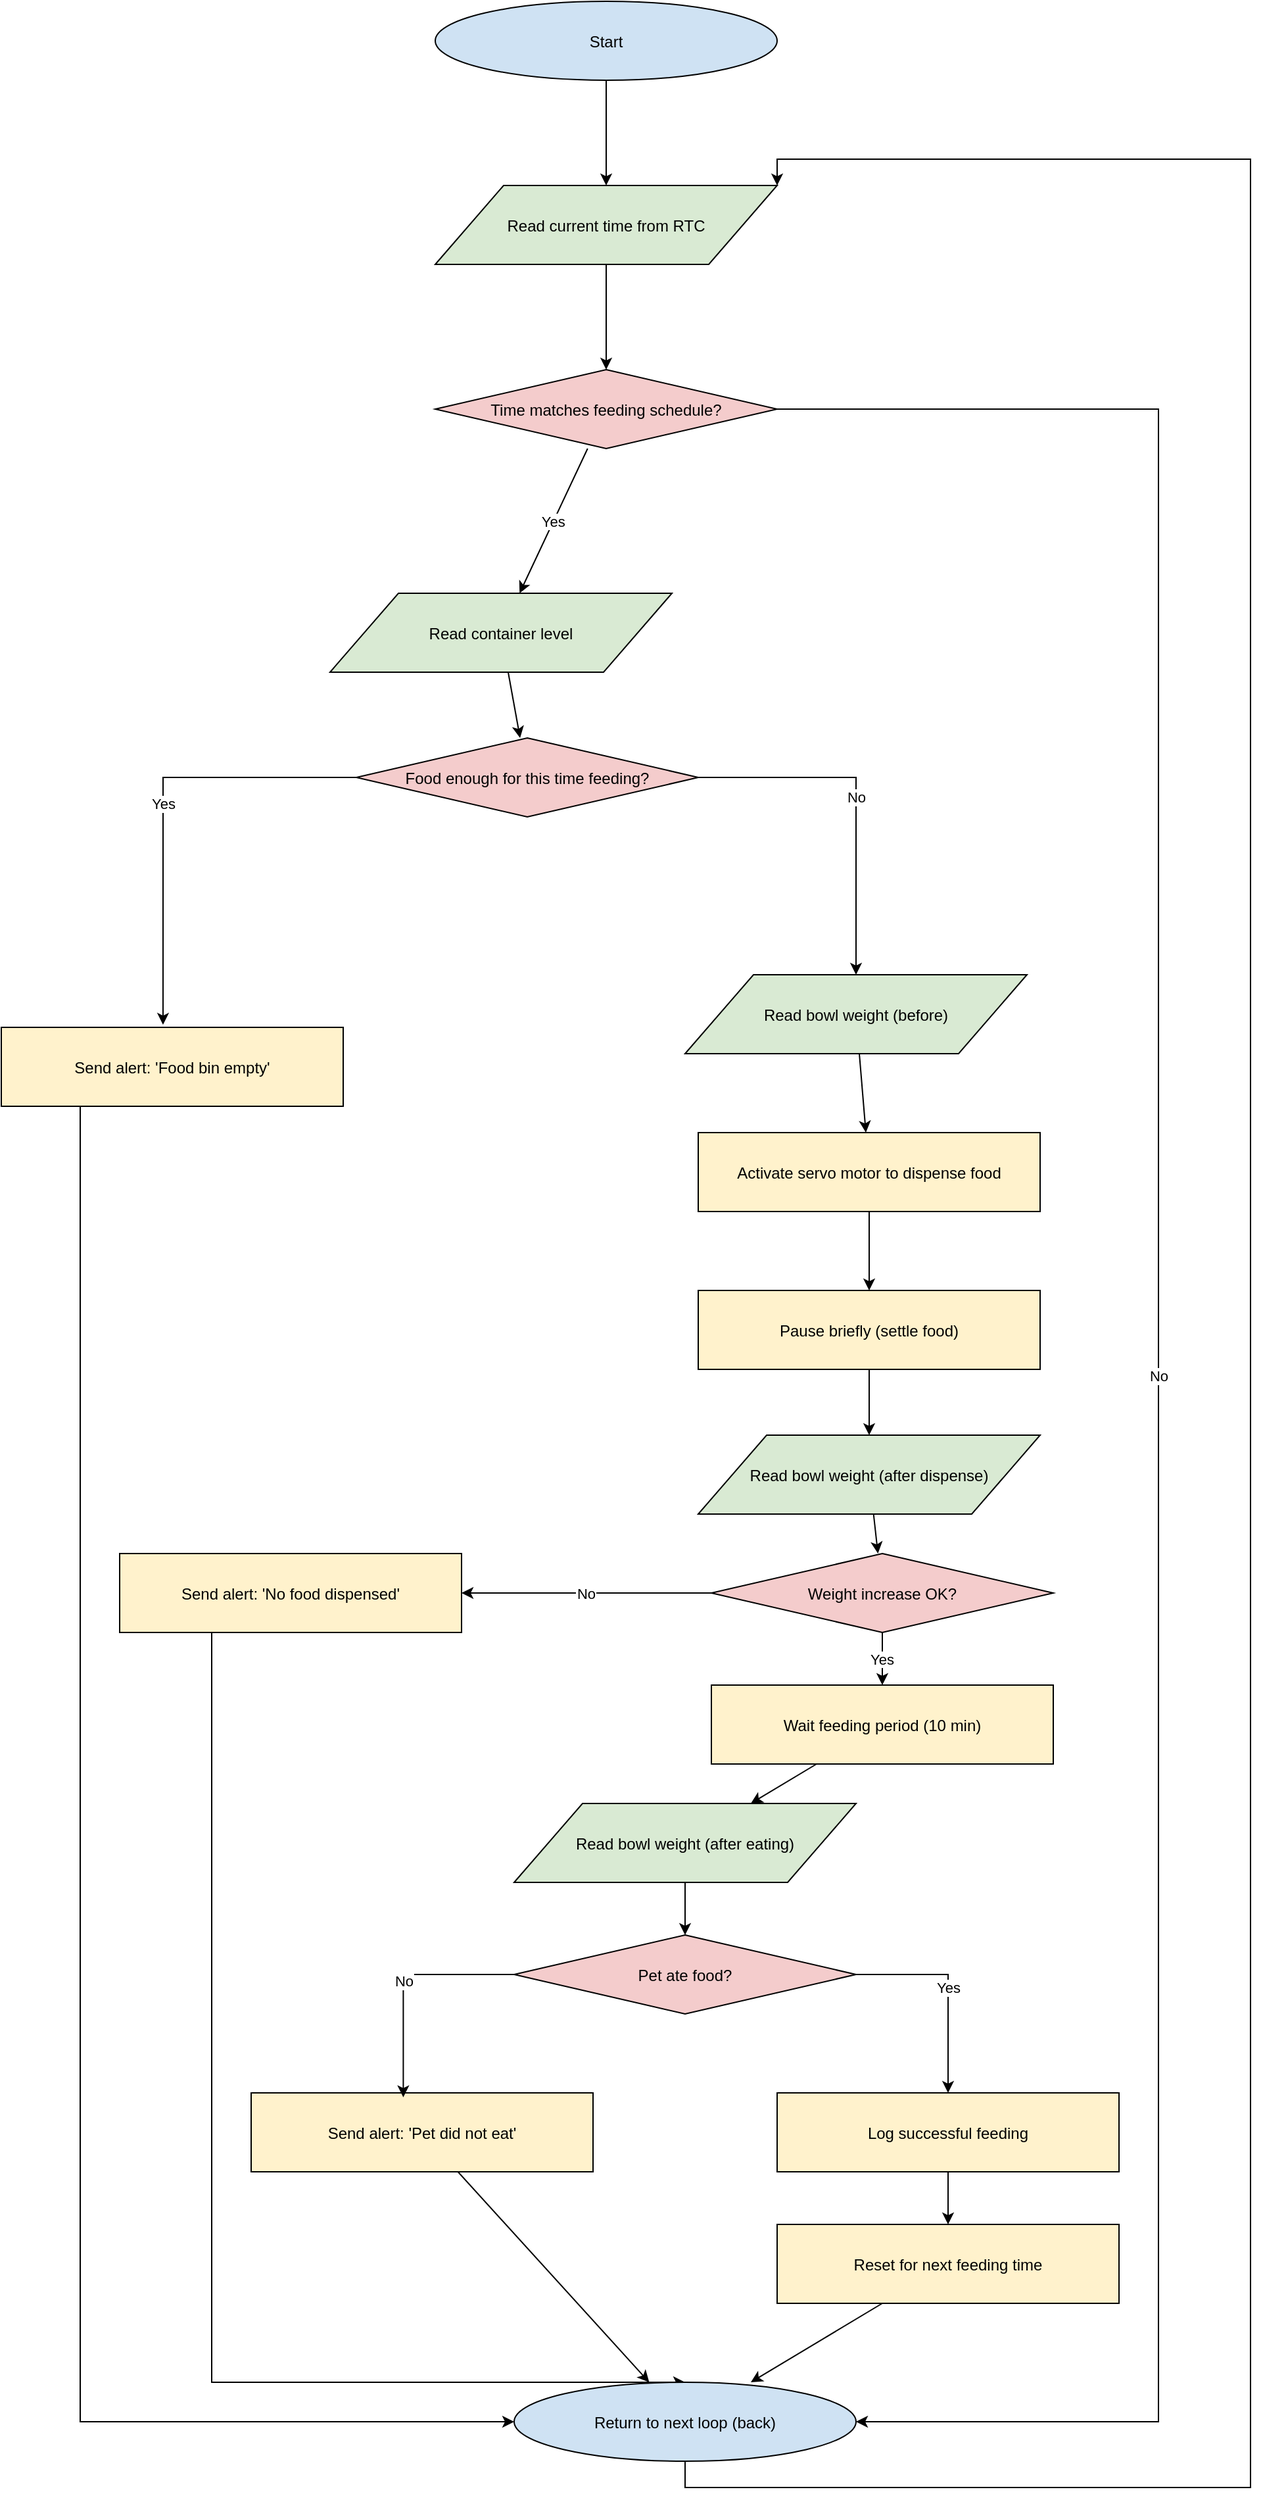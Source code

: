 <mxfile version="28.0.9">
  <diagram id="KmFbVbKfDujM0yNGSjCX" name="Page-3">
    <mxGraphModel dx="1773" dy="2223" grid="1" gridSize="10" guides="1" tooltips="1" connect="1" arrows="1" fold="1" page="1" pageScale="1" pageWidth="827" pageHeight="1169" math="0" shadow="0">
      <root>
        <mxCell id="0" />
        <mxCell id="1" parent="0" />
        <mxCell id="TKf0IS6KrfO6O8k2DfY7-39" value="Start" style="shape=ellipse;fillColor=#CFE2F3;strokeColor=#000000;" vertex="1" parent="1">
          <mxGeometry x="140" y="60" width="260" height="60" as="geometry" />
        </mxCell>
        <mxCell id="TKf0IS6KrfO6O8k2DfY7-40" value="Read current time from RTC" style="shape=parallelogram;fillColor=#D9EAD3;strokeColor=#000000;" vertex="1" parent="1">
          <mxGeometry x="140" y="200" width="260" height="60" as="geometry" />
        </mxCell>
        <mxCell id="TKf0IS6KrfO6O8k2DfY7-83" value="No" style="edgeStyle=orthogonalEdgeStyle;rounded=0;orthogonalLoop=1;jettySize=auto;html=1;exitX=1;exitY=0.5;exitDx=0;exitDy=0;entryX=1;entryY=0.5;entryDx=0;entryDy=0;" edge="1" parent="1" source="TKf0IS6KrfO6O8k2DfY7-41" target="TKf0IS6KrfO6O8k2DfY7-57">
          <mxGeometry relative="1" as="geometry">
            <Array as="points">
              <mxPoint x="690" y="370" />
              <mxPoint x="690" y="1900" />
            </Array>
          </mxGeometry>
        </mxCell>
        <mxCell id="TKf0IS6KrfO6O8k2DfY7-41" value="Time matches feeding schedule?" style="shape=rhombus;fillColor=#F4CCCC;strokeColor=#000000;" vertex="1" parent="1">
          <mxGeometry x="140" y="340" width="260" height="60" as="geometry" />
        </mxCell>
        <mxCell id="TKf0IS6KrfO6O8k2DfY7-42" value="Read container level" style="shape=parallelogram;fillColor=#D9EAD3;strokeColor=#000000;" vertex="1" parent="1">
          <mxGeometry x="60" y="510" width="260" height="60" as="geometry" />
        </mxCell>
        <mxCell id="TKf0IS6KrfO6O8k2DfY7-86" value="No" style="edgeStyle=orthogonalEdgeStyle;rounded=0;orthogonalLoop=1;jettySize=auto;html=1;exitX=1;exitY=0.5;exitDx=0;exitDy=0;entryX=0.5;entryY=0;entryDx=0;entryDy=0;" edge="1" parent="1" source="TKf0IS6KrfO6O8k2DfY7-43" target="TKf0IS6KrfO6O8k2DfY7-45">
          <mxGeometry relative="1" as="geometry" />
        </mxCell>
        <mxCell id="TKf0IS6KrfO6O8k2DfY7-43" value="Food enough for this time feeding?" style="shape=rhombus;fillColor=#F4CCCC;strokeColor=#000000;" vertex="1" parent="1">
          <mxGeometry x="80" y="620" width="260" height="60" as="geometry" />
        </mxCell>
        <mxCell id="TKf0IS6KrfO6O8k2DfY7-87" style="edgeStyle=orthogonalEdgeStyle;rounded=0;orthogonalLoop=1;jettySize=auto;html=1;exitX=0.5;exitY=1;exitDx=0;exitDy=0;entryX=0;entryY=0.5;entryDx=0;entryDy=0;" edge="1" parent="1" source="TKf0IS6KrfO6O8k2DfY7-44" target="TKf0IS6KrfO6O8k2DfY7-57">
          <mxGeometry relative="1" as="geometry">
            <Array as="points">
              <mxPoint x="-130" y="900" />
              <mxPoint x="-130" y="1900" />
            </Array>
          </mxGeometry>
        </mxCell>
        <mxCell id="TKf0IS6KrfO6O8k2DfY7-44" value="Send alert: &#39;Food bin empty&#39;" style="shape=rectangle;fillColor=#FFF2CC;strokeColor=#000000;" vertex="1" parent="1">
          <mxGeometry x="-190" y="840" width="260" height="60" as="geometry" />
        </mxCell>
        <mxCell id="TKf0IS6KrfO6O8k2DfY7-45" value="Read bowl weight (before)" style="shape=parallelogram;fillColor=#D9EAD3;strokeColor=#000000;" vertex="1" parent="1">
          <mxGeometry x="330" y="800" width="260" height="60" as="geometry" />
        </mxCell>
        <mxCell id="TKf0IS6KrfO6O8k2DfY7-46" value="Activate servo motor to dispense food" style="shape=rectangle;fillColor=#FFF2CC;strokeColor=#000000;" vertex="1" parent="1">
          <mxGeometry x="340" y="920" width="260" height="60" as="geometry" />
        </mxCell>
        <mxCell id="TKf0IS6KrfO6O8k2DfY7-47" value="Pause briefly (settle food)" style="shape=rectangle;fillColor=#FFF2CC;strokeColor=#000000;" vertex="1" parent="1">
          <mxGeometry x="340" y="1040" width="260" height="60" as="geometry" />
        </mxCell>
        <mxCell id="TKf0IS6KrfO6O8k2DfY7-48" value="Read bowl weight (after dispense)" style="shape=parallelogram;fillColor=#D9EAD3;strokeColor=#000000;" vertex="1" parent="1">
          <mxGeometry x="340" y="1150" width="260" height="60" as="geometry" />
        </mxCell>
        <mxCell id="TKf0IS6KrfO6O8k2DfY7-49" value="Weight increase OK?" style="shape=rhombus;fillColor=#F4CCCC;strokeColor=#000000;" vertex="1" parent="1">
          <mxGeometry x="350" y="1240" width="260" height="60" as="geometry" />
        </mxCell>
        <mxCell id="TKf0IS6KrfO6O8k2DfY7-88" style="edgeStyle=orthogonalEdgeStyle;rounded=0;orthogonalLoop=1;jettySize=auto;html=1;exitX=0.5;exitY=1;exitDx=0;exitDy=0;entryX=0.5;entryY=0;entryDx=0;entryDy=0;" edge="1" parent="1" source="TKf0IS6KrfO6O8k2DfY7-50" target="TKf0IS6KrfO6O8k2DfY7-57">
          <mxGeometry relative="1" as="geometry">
            <Array as="points">
              <mxPoint x="-30" y="1300" />
              <mxPoint x="-30" y="1870" />
            </Array>
          </mxGeometry>
        </mxCell>
        <mxCell id="TKf0IS6KrfO6O8k2DfY7-50" value="Send alert: &#39;No food dispensed&#39;" style="shape=rectangle;fillColor=#FFF2CC;strokeColor=#000000;" vertex="1" parent="1">
          <mxGeometry x="-100" y="1240" width="260" height="60" as="geometry" />
        </mxCell>
        <mxCell id="TKf0IS6KrfO6O8k2DfY7-51" value="Wait feeding period (10 min)" style="shape=rectangle;fillColor=#FFF2CC;strokeColor=#000000;" vertex="1" parent="1">
          <mxGeometry x="350" y="1340" width="260" height="60" as="geometry" />
        </mxCell>
        <mxCell id="TKf0IS6KrfO6O8k2DfY7-52" value="Read bowl weight (after eating)" style="shape=parallelogram;fillColor=#D9EAD3;strokeColor=#000000;" vertex="1" parent="1">
          <mxGeometry x="200" y="1430" width="260" height="60" as="geometry" />
        </mxCell>
        <mxCell id="TKf0IS6KrfO6O8k2DfY7-90" value="Yes" style="edgeStyle=orthogonalEdgeStyle;rounded=0;orthogonalLoop=1;jettySize=auto;html=1;exitX=1;exitY=0.5;exitDx=0;exitDy=0;" edge="1" parent="1" source="TKf0IS6KrfO6O8k2DfY7-53" target="TKf0IS6KrfO6O8k2DfY7-54">
          <mxGeometry relative="1" as="geometry" />
        </mxCell>
        <mxCell id="TKf0IS6KrfO6O8k2DfY7-53" value="Pet ate food?" style="shape=rhombus;fillColor=#F4CCCC;strokeColor=#000000;" vertex="1" parent="1">
          <mxGeometry x="200" y="1530" width="260" height="60" as="geometry" />
        </mxCell>
        <mxCell id="TKf0IS6KrfO6O8k2DfY7-54" value="Log successful feeding" style="shape=rectangle;fillColor=#FFF2CC;strokeColor=#000000;" vertex="1" parent="1">
          <mxGeometry x="400" y="1650" width="260" height="60" as="geometry" />
        </mxCell>
        <mxCell id="TKf0IS6KrfO6O8k2DfY7-55" value="Send alert: &#39;Pet did not eat&#39;" style="shape=rectangle;fillColor=#FFF2CC;strokeColor=#000000;" vertex="1" parent="1">
          <mxGeometry y="1650" width="260" height="60" as="geometry" />
        </mxCell>
        <mxCell id="TKf0IS6KrfO6O8k2DfY7-56" value="Reset for next feeding time" style="shape=rectangle;fillColor=#FFF2CC;strokeColor=#000000;" vertex="1" parent="1">
          <mxGeometry x="400" y="1750" width="260" height="60" as="geometry" />
        </mxCell>
        <mxCell id="TKf0IS6KrfO6O8k2DfY7-84" style="edgeStyle=orthogonalEdgeStyle;rounded=0;orthogonalLoop=1;jettySize=auto;html=1;exitX=0.5;exitY=1;exitDx=0;exitDy=0;entryX=1;entryY=0;entryDx=0;entryDy=0;" edge="1" parent="1" source="TKf0IS6KrfO6O8k2DfY7-57" target="TKf0IS6KrfO6O8k2DfY7-40">
          <mxGeometry relative="1" as="geometry">
            <Array as="points">
              <mxPoint x="330" y="1950" />
              <mxPoint x="760" y="1950" />
              <mxPoint x="760" y="180" />
              <mxPoint x="400" y="180" />
            </Array>
          </mxGeometry>
        </mxCell>
        <mxCell id="TKf0IS6KrfO6O8k2DfY7-57" value="Return to next loop (back)" style="shape=ellipse;fillColor=#CFE2F3;strokeColor=#000000;" vertex="1" parent="1">
          <mxGeometry x="200" y="1870" width="260" height="60" as="geometry" />
        </mxCell>
        <mxCell id="TKf0IS6KrfO6O8k2DfY7-58" edge="1" parent="1" source="TKf0IS6KrfO6O8k2DfY7-39" target="TKf0IS6KrfO6O8k2DfY7-40">
          <mxGeometry relative="1" as="geometry" />
        </mxCell>
        <mxCell id="TKf0IS6KrfO6O8k2DfY7-59" edge="1" parent="1" source="TKf0IS6KrfO6O8k2DfY7-40" target="TKf0IS6KrfO6O8k2DfY7-41">
          <mxGeometry relative="1" as="geometry" />
        </mxCell>
        <mxCell id="TKf0IS6KrfO6O8k2DfY7-60" value="Yes" edge="1" parent="1" source="TKf0IS6KrfO6O8k2DfY7-41" target="TKf0IS6KrfO6O8k2DfY7-42">
          <mxGeometry relative="1" as="geometry" />
        </mxCell>
        <mxCell id="TKf0IS6KrfO6O8k2DfY7-62" edge="1" parent="1" source="TKf0IS6KrfO6O8k2DfY7-42" target="TKf0IS6KrfO6O8k2DfY7-43">
          <mxGeometry relative="1" as="geometry" />
        </mxCell>
        <mxCell id="TKf0IS6KrfO6O8k2DfY7-66" edge="1" parent="1" source="TKf0IS6KrfO6O8k2DfY7-45" target="TKf0IS6KrfO6O8k2DfY7-46">
          <mxGeometry relative="1" as="geometry" />
        </mxCell>
        <mxCell id="TKf0IS6KrfO6O8k2DfY7-67" edge="1" parent="1" source="TKf0IS6KrfO6O8k2DfY7-46" target="TKf0IS6KrfO6O8k2DfY7-47">
          <mxGeometry relative="1" as="geometry" />
        </mxCell>
        <mxCell id="TKf0IS6KrfO6O8k2DfY7-68" edge="1" parent="1" source="TKf0IS6KrfO6O8k2DfY7-47" target="TKf0IS6KrfO6O8k2DfY7-48">
          <mxGeometry relative="1" as="geometry" />
        </mxCell>
        <mxCell id="TKf0IS6KrfO6O8k2DfY7-69" edge="1" parent="1" source="TKf0IS6KrfO6O8k2DfY7-48" target="TKf0IS6KrfO6O8k2DfY7-49">
          <mxGeometry relative="1" as="geometry" />
        </mxCell>
        <mxCell id="TKf0IS6KrfO6O8k2DfY7-70" value="No" edge="1" parent="1" source="TKf0IS6KrfO6O8k2DfY7-49" target="TKf0IS6KrfO6O8k2DfY7-50">
          <mxGeometry relative="1" as="geometry" />
        </mxCell>
        <mxCell id="TKf0IS6KrfO6O8k2DfY7-72" value="Yes" edge="1" parent="1" source="TKf0IS6KrfO6O8k2DfY7-49" target="TKf0IS6KrfO6O8k2DfY7-51">
          <mxGeometry relative="1" as="geometry" />
        </mxCell>
        <mxCell id="TKf0IS6KrfO6O8k2DfY7-73" edge="1" parent="1" source="TKf0IS6KrfO6O8k2DfY7-51" target="TKf0IS6KrfO6O8k2DfY7-52">
          <mxGeometry relative="1" as="geometry" />
        </mxCell>
        <mxCell id="TKf0IS6KrfO6O8k2DfY7-74" edge="1" parent="1" source="TKf0IS6KrfO6O8k2DfY7-52" target="TKf0IS6KrfO6O8k2DfY7-53">
          <mxGeometry relative="1" as="geometry" />
        </mxCell>
        <mxCell id="TKf0IS6KrfO6O8k2DfY7-76" edge="1" parent="1" source="TKf0IS6KrfO6O8k2DfY7-54" target="TKf0IS6KrfO6O8k2DfY7-56">
          <mxGeometry relative="1" as="geometry" />
        </mxCell>
        <mxCell id="TKf0IS6KrfO6O8k2DfY7-77" edge="1" parent="1" source="TKf0IS6KrfO6O8k2DfY7-56" target="TKf0IS6KrfO6O8k2DfY7-57">
          <mxGeometry relative="1" as="geometry" />
        </mxCell>
        <mxCell id="TKf0IS6KrfO6O8k2DfY7-79" edge="1" parent="1" source="TKf0IS6KrfO6O8k2DfY7-55" target="TKf0IS6KrfO6O8k2DfY7-57">
          <mxGeometry relative="1" as="geometry" />
        </mxCell>
        <mxCell id="TKf0IS6KrfO6O8k2DfY7-85" value="Yes" style="edgeStyle=orthogonalEdgeStyle;rounded=0;orthogonalLoop=1;jettySize=auto;html=1;exitX=0;exitY=0.5;exitDx=0;exitDy=0;entryX=0.473;entryY=-0.033;entryDx=0;entryDy=0;entryPerimeter=0;" edge="1" parent="1" source="TKf0IS6KrfO6O8k2DfY7-43" target="TKf0IS6KrfO6O8k2DfY7-44">
          <mxGeometry relative="1" as="geometry" />
        </mxCell>
        <mxCell id="TKf0IS6KrfO6O8k2DfY7-89" value="No" style="edgeStyle=orthogonalEdgeStyle;rounded=0;orthogonalLoop=1;jettySize=auto;html=1;exitX=0;exitY=0.5;exitDx=0;exitDy=0;entryX=0.445;entryY=0.056;entryDx=0;entryDy=0;entryPerimeter=0;" edge="1" parent="1" source="TKf0IS6KrfO6O8k2DfY7-53" target="TKf0IS6KrfO6O8k2DfY7-55">
          <mxGeometry relative="1" as="geometry" />
        </mxCell>
      </root>
    </mxGraphModel>
  </diagram>
</mxfile>
